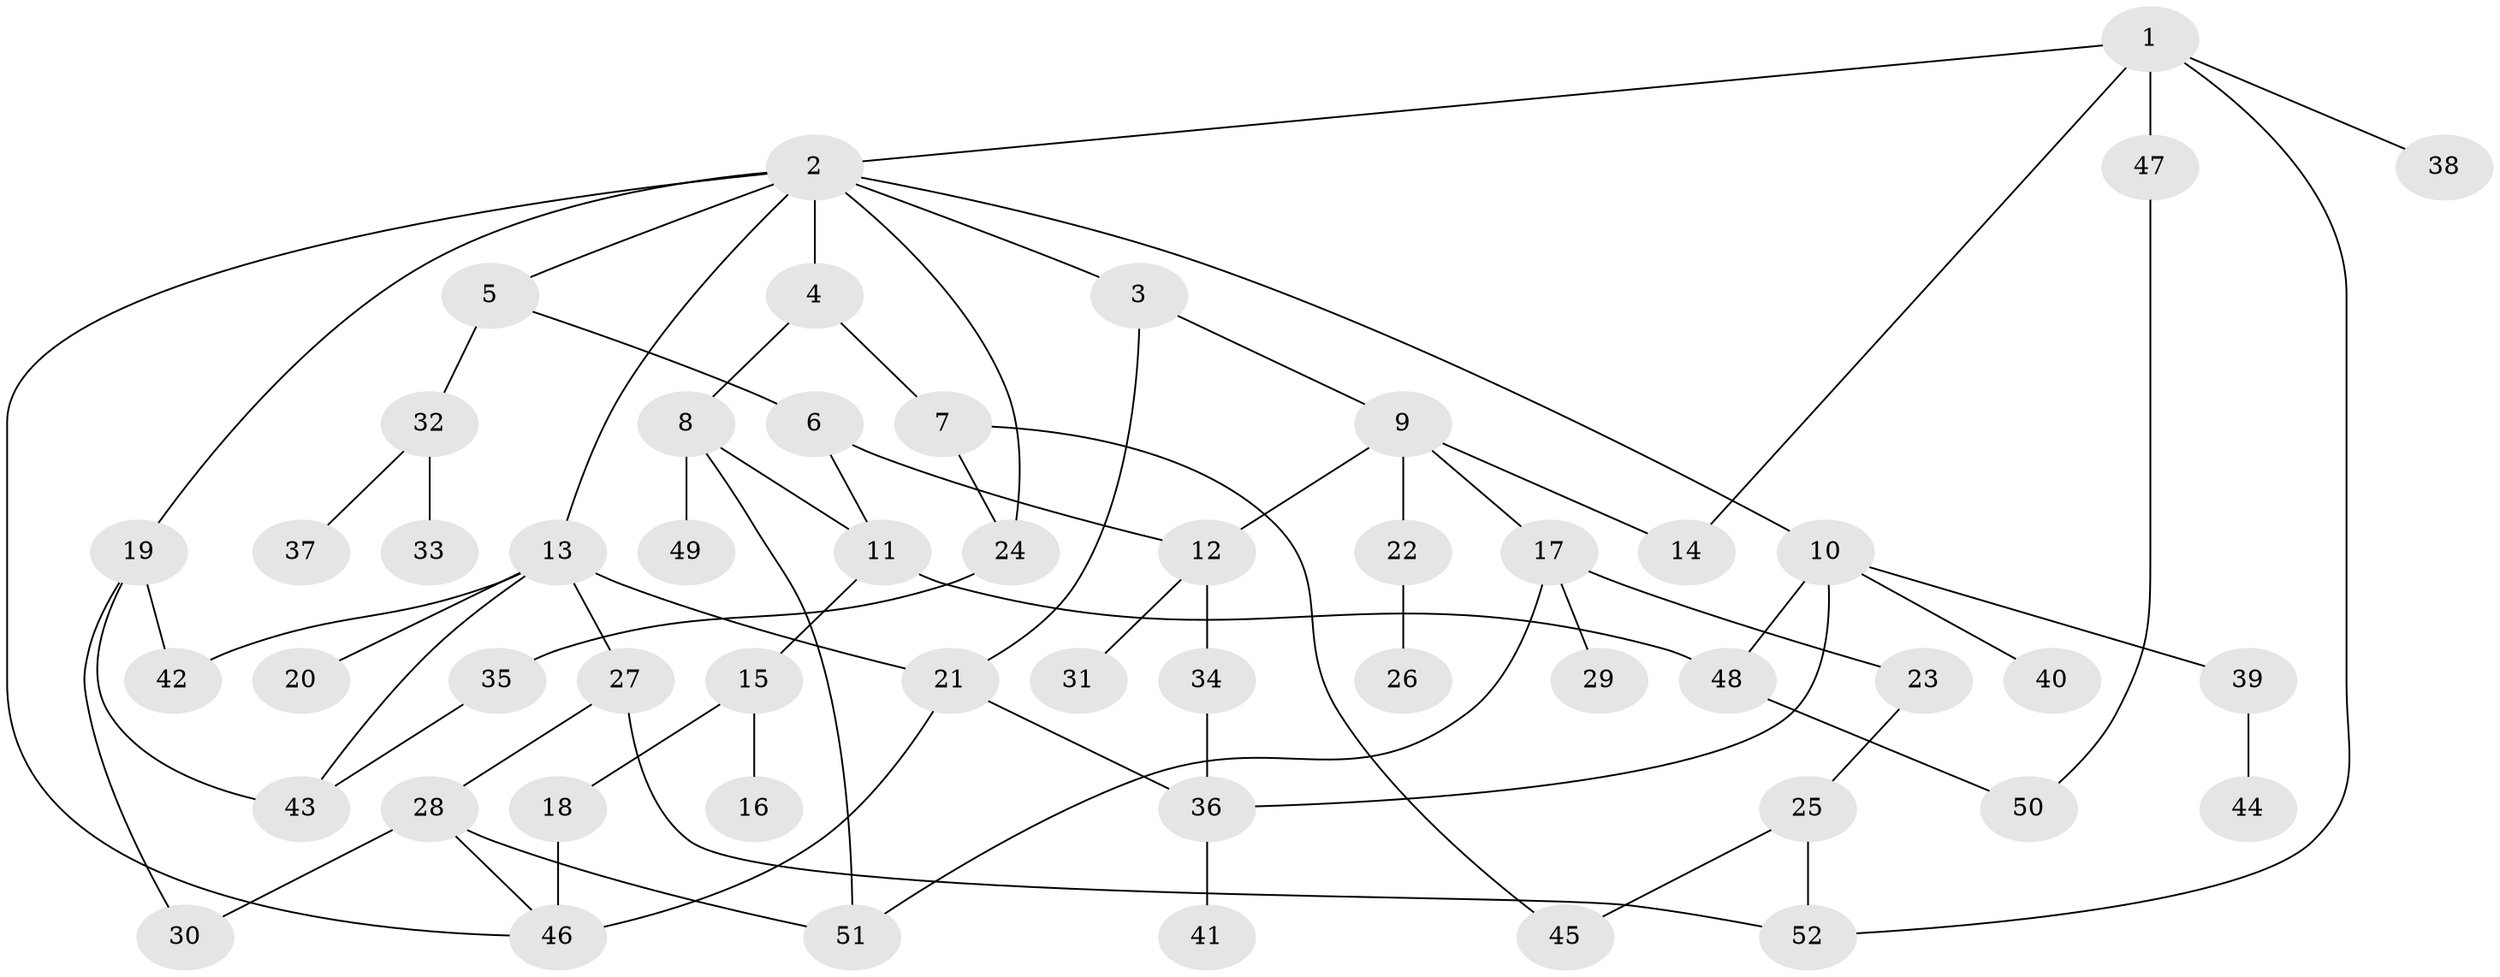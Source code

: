 // Generated by graph-tools (version 1.1) at 2025/49/03/09/25 03:49:26]
// undirected, 52 vertices, 72 edges
graph export_dot {
graph [start="1"]
  node [color=gray90,style=filled];
  1;
  2;
  3;
  4;
  5;
  6;
  7;
  8;
  9;
  10;
  11;
  12;
  13;
  14;
  15;
  16;
  17;
  18;
  19;
  20;
  21;
  22;
  23;
  24;
  25;
  26;
  27;
  28;
  29;
  30;
  31;
  32;
  33;
  34;
  35;
  36;
  37;
  38;
  39;
  40;
  41;
  42;
  43;
  44;
  45;
  46;
  47;
  48;
  49;
  50;
  51;
  52;
  1 -- 2;
  1 -- 14;
  1 -- 38;
  1 -- 47;
  1 -- 52;
  2 -- 3;
  2 -- 4;
  2 -- 5;
  2 -- 10;
  2 -- 13;
  2 -- 19;
  2 -- 24;
  2 -- 46;
  3 -- 9;
  3 -- 21;
  4 -- 7;
  4 -- 8;
  5 -- 6;
  5 -- 32;
  6 -- 12;
  6 -- 11;
  7 -- 45;
  7 -- 24;
  8 -- 11;
  8 -- 49;
  8 -- 51;
  9 -- 17;
  9 -- 22;
  9 -- 14;
  9 -- 12;
  10 -- 39;
  10 -- 40;
  10 -- 48;
  10 -- 36;
  11 -- 15;
  11 -- 48;
  12 -- 31;
  12 -- 34;
  13 -- 20;
  13 -- 21;
  13 -- 27;
  13 -- 42;
  13 -- 43;
  15 -- 16;
  15 -- 18;
  17 -- 23;
  17 -- 29;
  17 -- 51;
  18 -- 46;
  19 -- 42;
  19 -- 43;
  19 -- 30;
  21 -- 36;
  21 -- 46;
  22 -- 26;
  23 -- 25;
  24 -- 35;
  25 -- 45;
  25 -- 52;
  27 -- 28;
  27 -- 52;
  28 -- 30;
  28 -- 51;
  28 -- 46;
  32 -- 33;
  32 -- 37;
  34 -- 36;
  35 -- 43;
  36 -- 41;
  39 -- 44;
  47 -- 50;
  48 -- 50;
}
